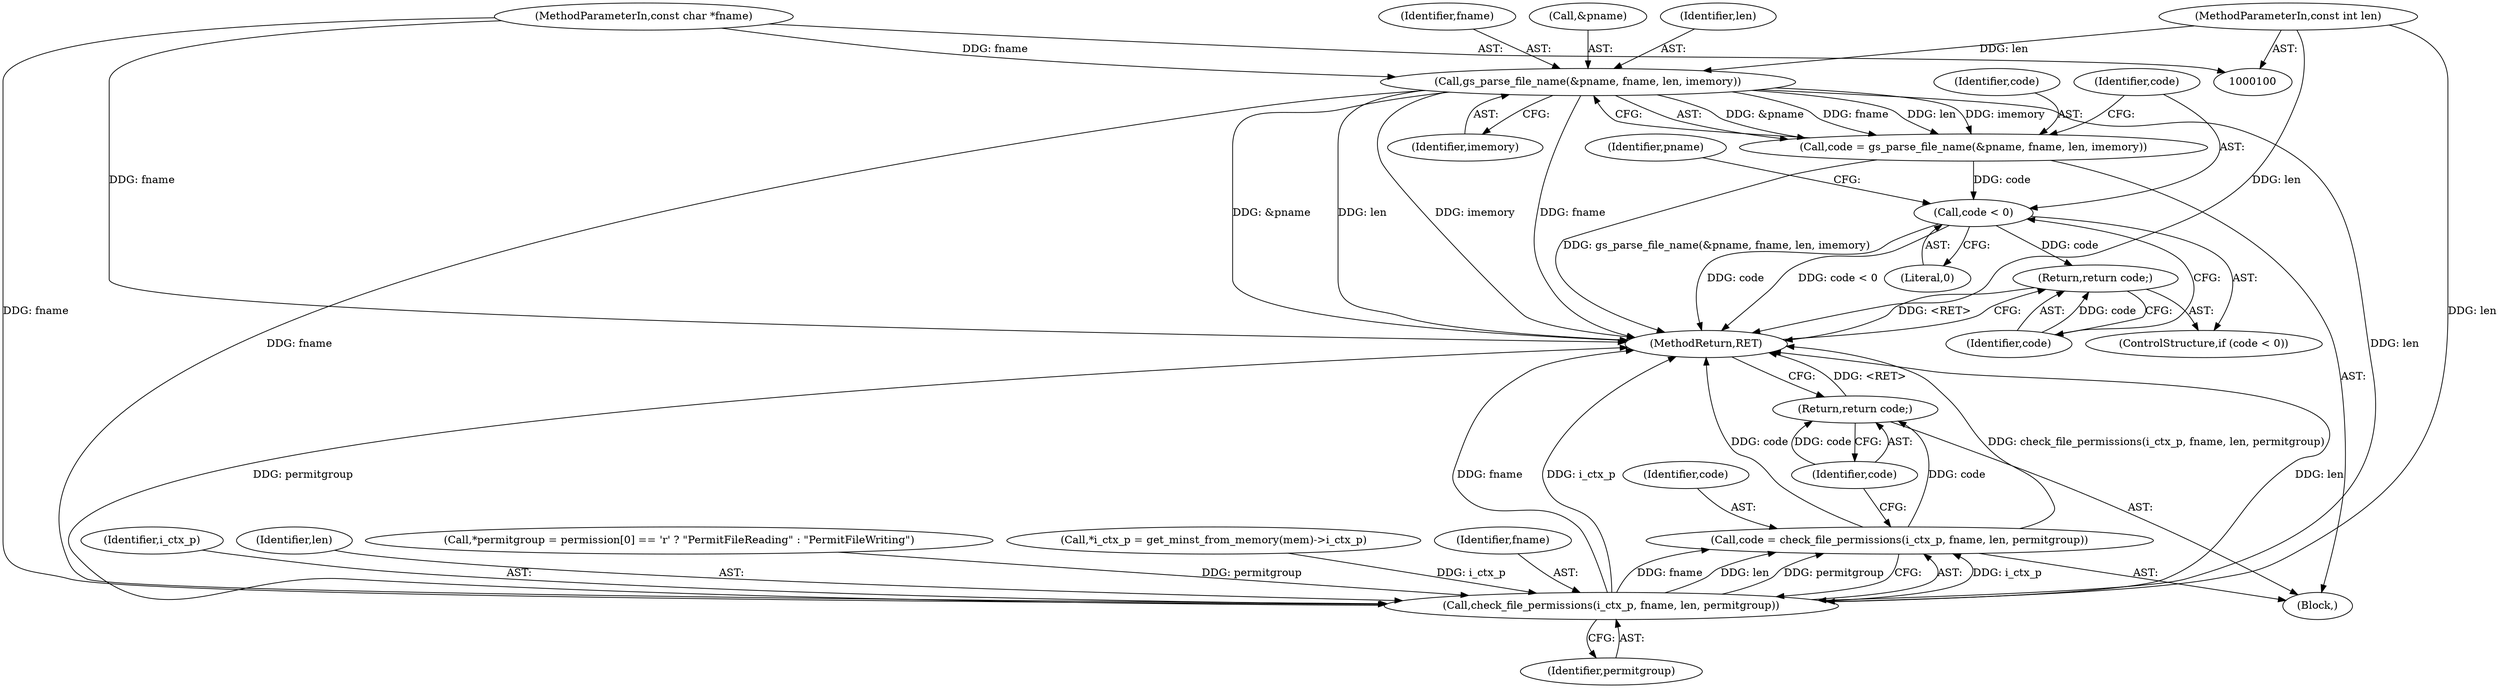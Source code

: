digraph "0_ghostscript_b60d50b7567369ad856cebe1efb6cd7dd2284219@pointer" {
"1000128" [label="(Call,gs_parse_file_name(&pname, fname, len, imemory))"];
"1000102" [label="(MethodParameterIn,const char *fname)"];
"1000103" [label="(MethodParameterIn,const int len)"];
"1000126" [label="(Call,code = gs_parse_file_name(&pname, fname, len, imemory))"];
"1000135" [label="(Call,code < 0)"];
"1000138" [label="(Return,return code;)"];
"1000162" [label="(Call,check_file_permissions(i_ctx_p, fname, len, permitgroup))"];
"1000160" [label="(Call,code = check_file_permissions(i_ctx_p, fname, len, permitgroup))"];
"1000167" [label="(Return,return code;)"];
"1000162" [label="(Call,check_file_permissions(i_ctx_p, fname, len, permitgroup))"];
"1000163" [label="(Identifier,i_ctx_p)"];
"1000165" [label="(Identifier,len)"];
"1000169" [label="(MethodReturn,RET)"];
"1000166" [label="(Identifier,permitgroup)"];
"1000139" [label="(Identifier,code)"];
"1000137" [label="(Literal,0)"];
"1000127" [label="(Identifier,code)"];
"1000131" [label="(Identifier,fname)"];
"1000115" [label="(Call,*permitgroup = permission[0] == 'r' ? \"PermitFileReading\" : \"PermitFileWriting\")"];
"1000160" [label="(Call,code = check_file_permissions(i_ctx_p, fname, len, permitgroup))"];
"1000103" [label="(MethodParameterIn,const int len)"];
"1000102" [label="(MethodParameterIn,const char *fname)"];
"1000126" [label="(Call,code = gs_parse_file_name(&pname, fname, len, imemory))"];
"1000161" [label="(Identifier,code)"];
"1000128" [label="(Call,gs_parse_file_name(&pname, fname, len, imemory))"];
"1000107" [label="(Call,*i_ctx_p = get_minst_from_memory(mem)->i_ctx_p)"];
"1000164" [label="(Identifier,fname)"];
"1000129" [label="(Call,&pname)"];
"1000132" [label="(Identifier,len)"];
"1000138" [label="(Return,return code;)"];
"1000167" [label="(Return,return code;)"];
"1000136" [label="(Identifier,code)"];
"1000105" [label="(Block,)"];
"1000133" [label="(Identifier,imemory)"];
"1000168" [label="(Identifier,code)"];
"1000135" [label="(Call,code < 0)"];
"1000134" [label="(ControlStructure,if (code < 0))"];
"1000143" [label="(Identifier,pname)"];
"1000128" -> "1000126"  [label="AST: "];
"1000128" -> "1000133"  [label="CFG: "];
"1000129" -> "1000128"  [label="AST: "];
"1000131" -> "1000128"  [label="AST: "];
"1000132" -> "1000128"  [label="AST: "];
"1000133" -> "1000128"  [label="AST: "];
"1000126" -> "1000128"  [label="CFG: "];
"1000128" -> "1000169"  [label="DDG: len"];
"1000128" -> "1000169"  [label="DDG: &pname"];
"1000128" -> "1000169"  [label="DDG: imemory"];
"1000128" -> "1000169"  [label="DDG: fname"];
"1000128" -> "1000126"  [label="DDG: &pname"];
"1000128" -> "1000126"  [label="DDG: fname"];
"1000128" -> "1000126"  [label="DDG: len"];
"1000128" -> "1000126"  [label="DDG: imemory"];
"1000102" -> "1000128"  [label="DDG: fname"];
"1000103" -> "1000128"  [label="DDG: len"];
"1000128" -> "1000162"  [label="DDG: fname"];
"1000128" -> "1000162"  [label="DDG: len"];
"1000102" -> "1000100"  [label="AST: "];
"1000102" -> "1000169"  [label="DDG: fname"];
"1000102" -> "1000162"  [label="DDG: fname"];
"1000103" -> "1000100"  [label="AST: "];
"1000103" -> "1000169"  [label="DDG: len"];
"1000103" -> "1000162"  [label="DDG: len"];
"1000126" -> "1000105"  [label="AST: "];
"1000127" -> "1000126"  [label="AST: "];
"1000136" -> "1000126"  [label="CFG: "];
"1000126" -> "1000169"  [label="DDG: gs_parse_file_name(&pname, fname, len, imemory)"];
"1000126" -> "1000135"  [label="DDG: code"];
"1000135" -> "1000134"  [label="AST: "];
"1000135" -> "1000137"  [label="CFG: "];
"1000136" -> "1000135"  [label="AST: "];
"1000137" -> "1000135"  [label="AST: "];
"1000139" -> "1000135"  [label="CFG: "];
"1000143" -> "1000135"  [label="CFG: "];
"1000135" -> "1000169"  [label="DDG: code < 0"];
"1000135" -> "1000169"  [label="DDG: code"];
"1000135" -> "1000138"  [label="DDG: code"];
"1000138" -> "1000134"  [label="AST: "];
"1000138" -> "1000139"  [label="CFG: "];
"1000139" -> "1000138"  [label="AST: "];
"1000169" -> "1000138"  [label="CFG: "];
"1000138" -> "1000169"  [label="DDG: <RET>"];
"1000139" -> "1000138"  [label="DDG: code"];
"1000162" -> "1000160"  [label="AST: "];
"1000162" -> "1000166"  [label="CFG: "];
"1000163" -> "1000162"  [label="AST: "];
"1000164" -> "1000162"  [label="AST: "];
"1000165" -> "1000162"  [label="AST: "];
"1000166" -> "1000162"  [label="AST: "];
"1000160" -> "1000162"  [label="CFG: "];
"1000162" -> "1000169"  [label="DDG: permitgroup"];
"1000162" -> "1000169"  [label="DDG: fname"];
"1000162" -> "1000169"  [label="DDG: i_ctx_p"];
"1000162" -> "1000169"  [label="DDG: len"];
"1000162" -> "1000160"  [label="DDG: i_ctx_p"];
"1000162" -> "1000160"  [label="DDG: fname"];
"1000162" -> "1000160"  [label="DDG: len"];
"1000162" -> "1000160"  [label="DDG: permitgroup"];
"1000107" -> "1000162"  [label="DDG: i_ctx_p"];
"1000115" -> "1000162"  [label="DDG: permitgroup"];
"1000160" -> "1000105"  [label="AST: "];
"1000161" -> "1000160"  [label="AST: "];
"1000168" -> "1000160"  [label="CFG: "];
"1000160" -> "1000169"  [label="DDG: check_file_permissions(i_ctx_p, fname, len, permitgroup)"];
"1000160" -> "1000169"  [label="DDG: code"];
"1000160" -> "1000167"  [label="DDG: code"];
"1000167" -> "1000105"  [label="AST: "];
"1000167" -> "1000168"  [label="CFG: "];
"1000168" -> "1000167"  [label="AST: "];
"1000169" -> "1000167"  [label="CFG: "];
"1000167" -> "1000169"  [label="DDG: <RET>"];
"1000168" -> "1000167"  [label="DDG: code"];
}

